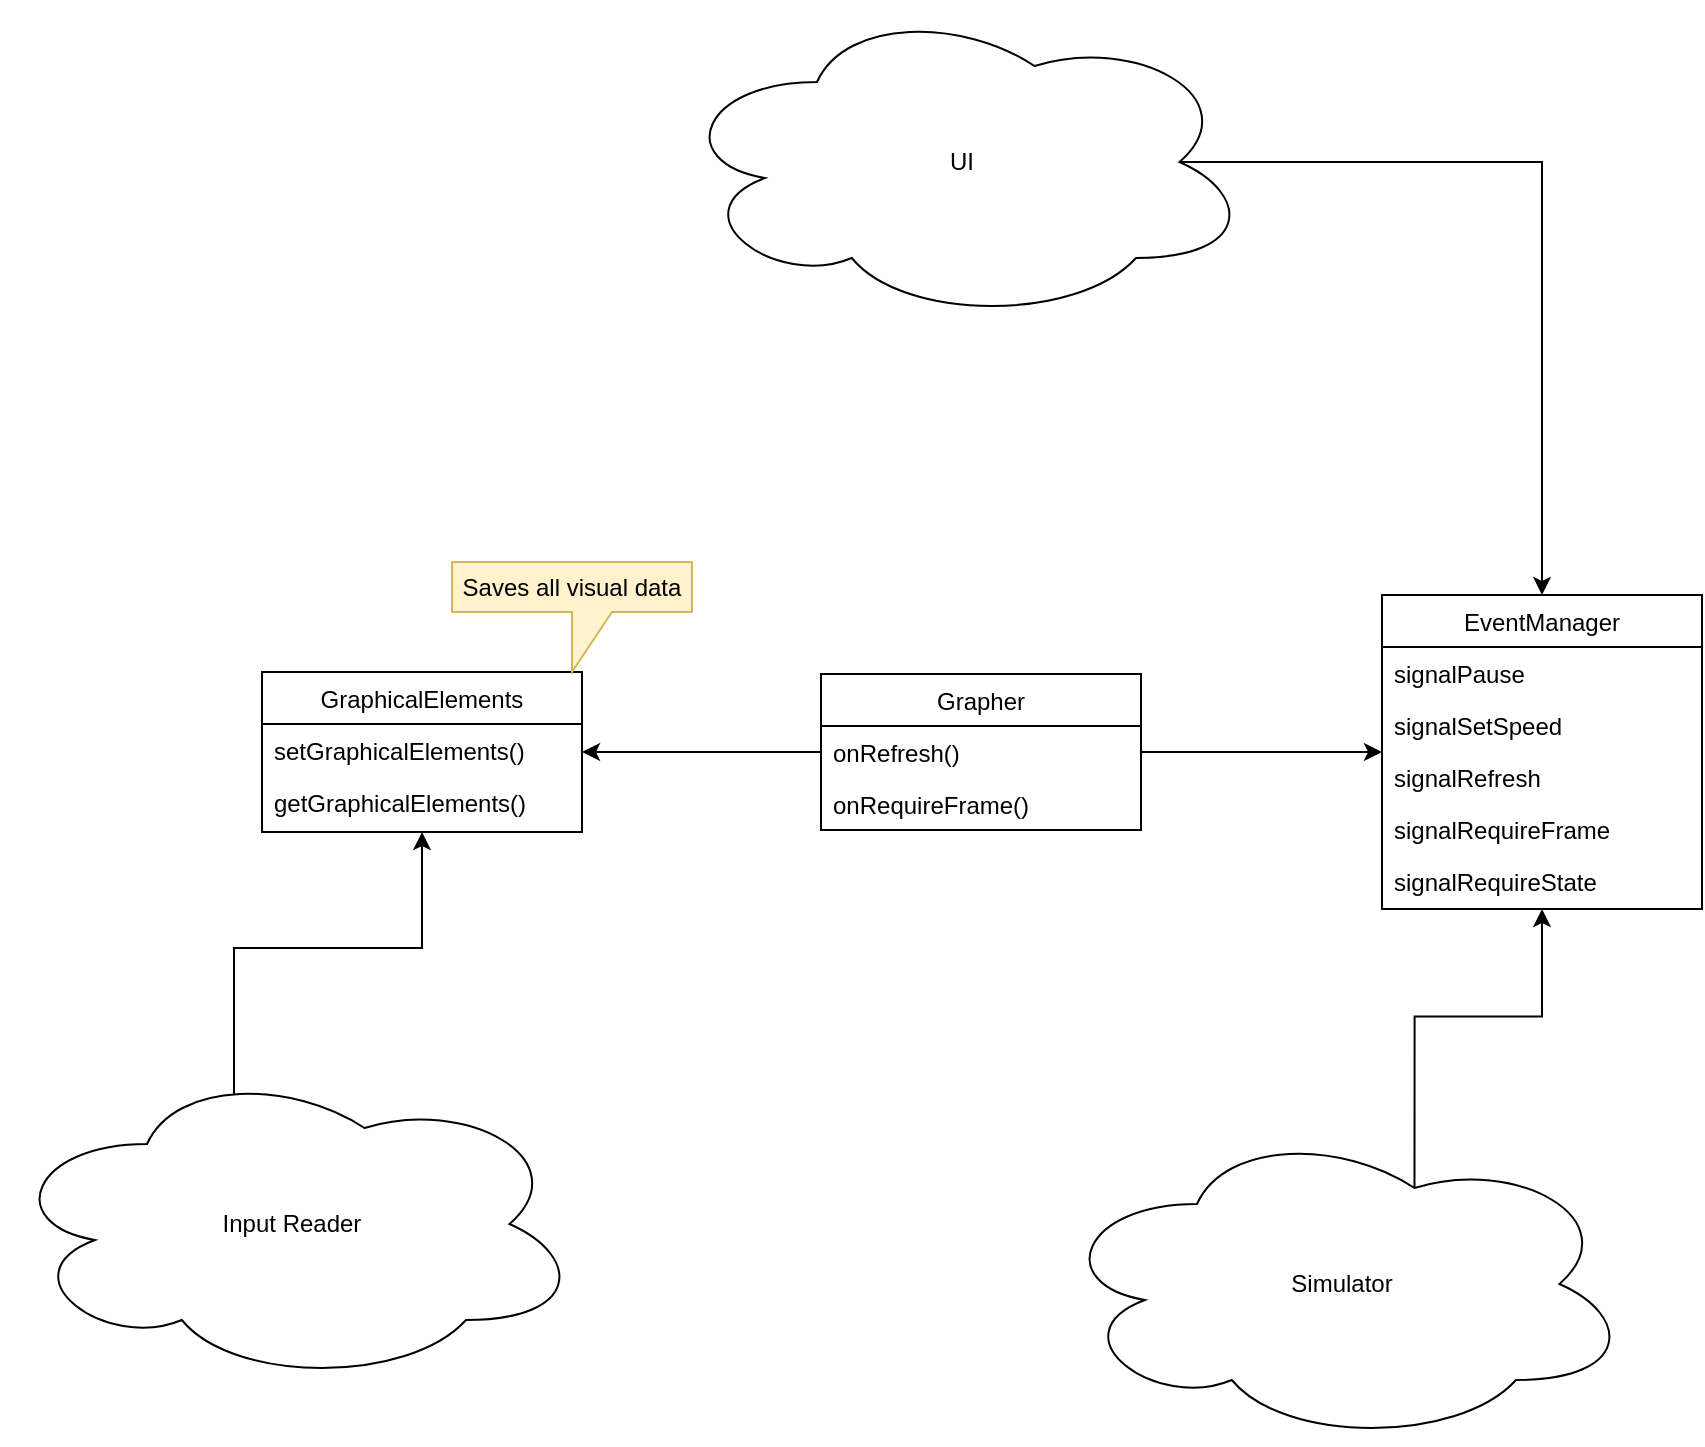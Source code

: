 <mxfile version="20.3.0" type="device"><diagram id="C5RBs43oDa-KdzZeNtuy" name="Page-1"><mxGraphModel dx="1382" dy="878" grid="1" gridSize="10" guides="1" tooltips="1" connect="1" arrows="1" fold="1" page="1" pageScale="1" pageWidth="1169" pageHeight="827" math="0" shadow="0"><root><mxCell id="WIyWlLk6GJQsqaUBKTNV-0"/><mxCell id="WIyWlLk6GJQsqaUBKTNV-1" parent="WIyWlLk6GJQsqaUBKTNV-0"/><mxCell id="aN8sOvAtw3cotmQ4NddS-5" style="edgeStyle=orthogonalEdgeStyle;rounded=0;orthogonalLoop=1;jettySize=auto;html=1;" parent="WIyWlLk6GJQsqaUBKTNV-1" source="zkfFHV4jXpPFQw0GAbJ--6" target="zkfFHV4jXpPFQw0GAbJ--13" edge="1"><mxGeometry relative="1" as="geometry"/></mxCell><mxCell id="aN8sOvAtw3cotmQ4NddS-14" style="edgeStyle=orthogonalEdgeStyle;rounded=0;orthogonalLoop=1;jettySize=auto;html=1;" parent="WIyWlLk6GJQsqaUBKTNV-1" source="zkfFHV4jXpPFQw0GAbJ--6" target="aN8sOvAtw3cotmQ4NddS-10" edge="1"><mxGeometry relative="1" as="geometry"/></mxCell><mxCell id="zkfFHV4jXpPFQw0GAbJ--6" value="Grapher" style="swimlane;fontStyle=0;align=center;verticalAlign=top;childLayout=stackLayout;horizontal=1;startSize=26;horizontalStack=0;resizeParent=1;resizeLast=0;collapsible=1;marginBottom=0;rounded=0;shadow=0;strokeWidth=1;" parent="WIyWlLk6GJQsqaUBKTNV-1" vertex="1"><mxGeometry x="504.5" y="375" width="160" height="78" as="geometry"><mxRectangle x="130" y="380" width="160" height="26" as="alternateBounds"/></mxGeometry></mxCell><mxCell id="aN8sOvAtw3cotmQ4NddS-22" value="onRefresh()" style="text;align=left;verticalAlign=top;spacingLeft=4;spacingRight=4;overflow=hidden;rotatable=0;points=[[0,0.5],[1,0.5]];portConstraint=eastwest;" parent="zkfFHV4jXpPFQw0GAbJ--6" vertex="1"><mxGeometry y="26" width="160" height="26" as="geometry"/></mxCell><mxCell id="rvruP_9KDi8Nogjk33Ts-0" value="onRequireFrame()" style="text;align=left;verticalAlign=top;spacingLeft=4;spacingRight=4;overflow=hidden;rotatable=0;points=[[0,0.5],[1,0.5]];portConstraint=eastwest;" vertex="1" parent="zkfFHV4jXpPFQw0GAbJ--6"><mxGeometry y="52" width="160" height="26" as="geometry"/></mxCell><mxCell id="zkfFHV4jXpPFQw0GAbJ--13" value="EventManager" style="swimlane;fontStyle=0;align=center;verticalAlign=top;childLayout=stackLayout;horizontal=1;startSize=26;horizontalStack=0;resizeParent=1;resizeLast=0;collapsible=1;marginBottom=0;rounded=0;shadow=0;strokeWidth=1;" parent="WIyWlLk6GJQsqaUBKTNV-1" vertex="1"><mxGeometry x="785" y="335.5" width="160" height="157" as="geometry"><mxRectangle x="340" y="380" width="170" height="26" as="alternateBounds"/></mxGeometry></mxCell><mxCell id="aN8sOvAtw3cotmQ4NddS-6" value="signalPause" style="text;align=left;verticalAlign=top;spacingLeft=4;spacingRight=4;overflow=hidden;rotatable=0;points=[[0,0.5],[1,0.5]];portConstraint=eastwest;" parent="zkfFHV4jXpPFQw0GAbJ--13" vertex="1"><mxGeometry y="26" width="160" height="26" as="geometry"/></mxCell><mxCell id="zkfFHV4jXpPFQw0GAbJ--14" value="signalSetSpeed" style="text;align=left;verticalAlign=top;spacingLeft=4;spacingRight=4;overflow=hidden;rotatable=0;points=[[0,0.5],[1,0.5]];portConstraint=eastwest;" parent="zkfFHV4jXpPFQw0GAbJ--13" vertex="1"><mxGeometry y="52" width="160" height="26" as="geometry"/></mxCell><mxCell id="aN8sOvAtw3cotmQ4NddS-20" value="signalRefresh" style="text;align=left;verticalAlign=top;spacingLeft=4;spacingRight=4;overflow=hidden;rotatable=0;points=[[0,0.5],[1,0.5]];portConstraint=eastwest;" parent="zkfFHV4jXpPFQw0GAbJ--13" vertex="1"><mxGeometry y="78" width="160" height="26" as="geometry"/></mxCell><mxCell id="aN8sOvAtw3cotmQ4NddS-7" value="signalRequireFrame" style="text;align=left;verticalAlign=top;spacingLeft=4;spacingRight=4;overflow=hidden;rotatable=0;points=[[0,0.5],[1,0.5]];portConstraint=eastwest;" parent="zkfFHV4jXpPFQw0GAbJ--13" vertex="1"><mxGeometry y="104" width="160" height="26" as="geometry"/></mxCell><mxCell id="aN8sOvAtw3cotmQ4NddS-8" value="signalRequireState" style="text;align=left;verticalAlign=top;spacingLeft=4;spacingRight=4;overflow=hidden;rotatable=0;points=[[0,0.5],[1,0.5]];portConstraint=eastwest;" parent="zkfFHV4jXpPFQw0GAbJ--13" vertex="1"><mxGeometry y="130" width="160" height="26" as="geometry"/></mxCell><mxCell id="aN8sOvAtw3cotmQ4NddS-1" style="edgeStyle=orthogonalEdgeStyle;rounded=0;orthogonalLoop=1;jettySize=auto;html=1;exitX=0.875;exitY=0.5;exitDx=0;exitDy=0;exitPerimeter=0;" parent="WIyWlLk6GJQsqaUBKTNV-1" source="aN8sOvAtw3cotmQ4NddS-16" target="zkfFHV4jXpPFQw0GAbJ--13" edge="1"><mxGeometry relative="1" as="geometry"><mxPoint x="865" y="189" as="sourcePoint"/><mxPoint x="885" y="309" as="targetPoint"/></mxGeometry></mxCell><mxCell id="aN8sOvAtw3cotmQ4NddS-4" style="edgeStyle=orthogonalEdgeStyle;rounded=0;orthogonalLoop=1;jettySize=auto;html=1;exitX=0.625;exitY=0.2;exitDx=0;exitDy=0;exitPerimeter=0;" parent="WIyWlLk6GJQsqaUBKTNV-1" source="aN8sOvAtw3cotmQ4NddS-2" target="zkfFHV4jXpPFQw0GAbJ--13" edge="1"><mxGeometry relative="1" as="geometry"/></mxCell><mxCell id="aN8sOvAtw3cotmQ4NddS-2" value="Simulator" style="ellipse;shape=cloud;whiteSpace=wrap;html=1;" parent="WIyWlLk6GJQsqaUBKTNV-1" vertex="1"><mxGeometry x="620" y="600" width="290" height="160" as="geometry"/></mxCell><mxCell id="aN8sOvAtw3cotmQ4NddS-10" value="GraphicalElements" style="swimlane;fontStyle=0;align=center;verticalAlign=top;childLayout=stackLayout;horizontal=1;startSize=26;horizontalStack=0;resizeParent=1;resizeLast=0;collapsible=1;marginBottom=0;rounded=0;shadow=0;strokeWidth=1;" parent="WIyWlLk6GJQsqaUBKTNV-1" vertex="1"><mxGeometry x="225" y="374" width="160" height="80" as="geometry"><mxRectangle x="130" y="380" width="160" height="26" as="alternateBounds"/></mxGeometry></mxCell><mxCell id="rvruP_9KDi8Nogjk33Ts-1" value="setGraphicalElements()" style="text;align=left;verticalAlign=top;spacingLeft=4;spacingRight=4;overflow=hidden;rotatable=0;points=[[0,0.5],[1,0.5]];portConstraint=eastwest;" vertex="1" parent="aN8sOvAtw3cotmQ4NddS-10"><mxGeometry y="26" width="160" height="26" as="geometry"/></mxCell><mxCell id="rvruP_9KDi8Nogjk33Ts-2" value="getGraphicalElements()" style="text;align=left;verticalAlign=top;spacingLeft=4;spacingRight=4;overflow=hidden;rotatable=0;points=[[0,0.5],[1,0.5]];portConstraint=eastwest;" vertex="1" parent="aN8sOvAtw3cotmQ4NddS-10"><mxGeometry y="52" width="160" height="26" as="geometry"/></mxCell><mxCell id="aN8sOvAtw3cotmQ4NddS-16" value="UI" style="ellipse;shape=cloud;whiteSpace=wrap;html=1;" parent="WIyWlLk6GJQsqaUBKTNV-1" vertex="1"><mxGeometry x="430" y="39" width="290" height="160" as="geometry"/></mxCell><mxCell id="aN8sOvAtw3cotmQ4NddS-18" style="edgeStyle=orthogonalEdgeStyle;rounded=0;orthogonalLoop=1;jettySize=auto;html=1;exitX=0.4;exitY=0.1;exitDx=0;exitDy=0;exitPerimeter=0;" parent="WIyWlLk6GJQsqaUBKTNV-1" source="aN8sOvAtw3cotmQ4NddS-17" target="aN8sOvAtw3cotmQ4NddS-10" edge="1"><mxGeometry relative="1" as="geometry"/></mxCell><mxCell id="aN8sOvAtw3cotmQ4NddS-17" value="Input Reader" style="ellipse;shape=cloud;whiteSpace=wrap;html=1;" parent="WIyWlLk6GJQsqaUBKTNV-1" vertex="1"><mxGeometry x="95" y="570" width="290" height="160" as="geometry"/></mxCell><mxCell id="aN8sOvAtw3cotmQ4NddS-19" value="Saves all visual data" style="shape=callout;whiteSpace=wrap;html=1;perimeter=calloutPerimeter;fillColor=#fff2cc;strokeColor=#d6b656;" parent="WIyWlLk6GJQsqaUBKTNV-1" vertex="1"><mxGeometry x="320" y="319" width="120" height="55" as="geometry"/></mxCell></root></mxGraphModel></diagram></mxfile>